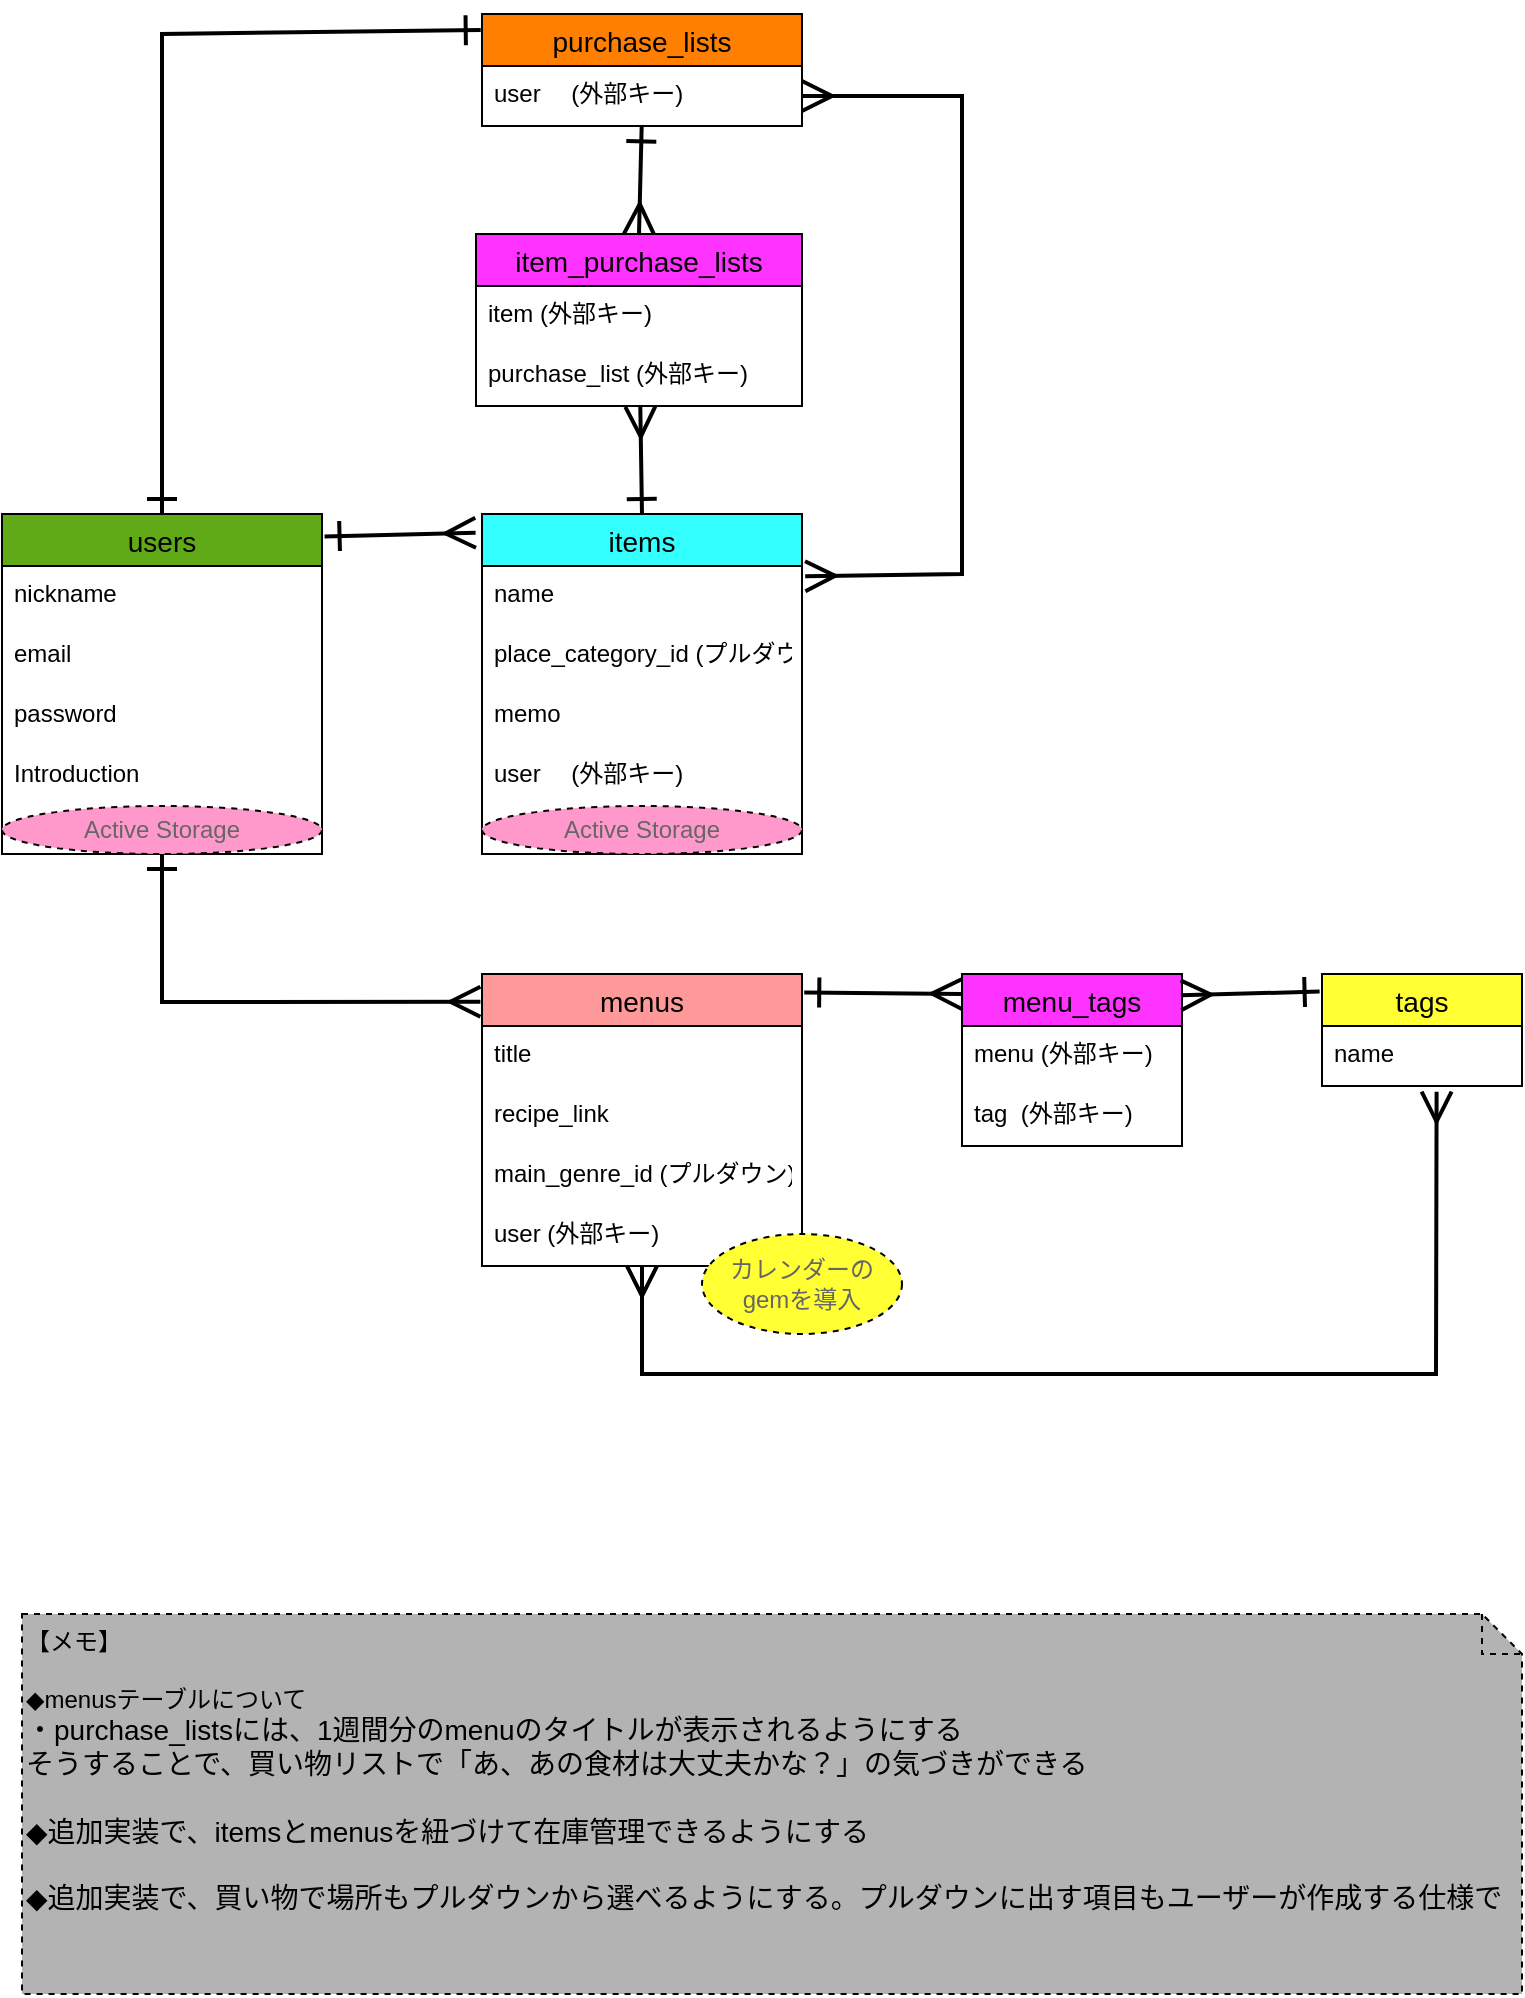<mxfile>
    <diagram id="eWadbnz62wg29XNE3zge" name="案1">
        <mxGraphModel dx="1803" dy="892" grid="1" gridSize="10" guides="1" tooltips="1" connect="1" arrows="1" fold="1" page="1" pageScale="1" pageWidth="827" pageHeight="1169" math="0" shadow="0">
            <root>
                <mxCell id="0"/>
                <mxCell id="1" parent="0"/>
                <mxCell id="200" value="users" style="swimlane;fontStyle=0;childLayout=stackLayout;horizontal=1;startSize=26;horizontalStack=0;resizeParent=1;resizeParentMax=0;resizeLast=0;collapsible=1;marginBottom=0;align=center;fontSize=14;rounded=0;swimlaneLine=1;glass=0;shadow=0;fillColor=#60A917;fontColor=#000000;" parent="1" vertex="1">
                    <mxGeometry x="-800" y="290" width="160" height="170" as="geometry"/>
                </mxCell>
                <mxCell id="201" value="nickname" style="text;strokeColor=none;fillColor=none;spacingLeft=4;spacingRight=4;overflow=hidden;rotatable=0;points=[[0,0.5],[1,0.5]];portConstraint=eastwest;fontSize=12;" parent="200" vertex="1">
                    <mxGeometry y="26" width="160" height="30" as="geometry"/>
                </mxCell>
                <mxCell id="202" value="email" style="text;strokeColor=none;fillColor=none;spacingLeft=4;spacingRight=4;overflow=hidden;rotatable=0;points=[[0,0.5],[1,0.5]];portConstraint=eastwest;fontSize=12;" parent="200" vertex="1">
                    <mxGeometry y="56" width="160" height="30" as="geometry"/>
                </mxCell>
                <mxCell id="dLK7wWNn38LidMxXqtx3-224" value="password" style="text;strokeColor=none;fillColor=none;spacingLeft=4;spacingRight=4;overflow=hidden;rotatable=0;points=[[0,0.5],[1,0.5]];portConstraint=eastwest;fontSize=12;" parent="200" vertex="1">
                    <mxGeometry y="86" width="160" height="30" as="geometry"/>
                </mxCell>
                <mxCell id="203" value="Introduction&#10;&#10;" style="text;strokeColor=none;fillColor=none;spacingLeft=4;spacingRight=4;overflow=hidden;rotatable=0;points=[[0,0.5],[1,0.5]];portConstraint=eastwest;fontSize=12;" parent="200" vertex="1">
                    <mxGeometry y="116" width="160" height="30" as="geometry"/>
                </mxCell>
                <mxCell id="dLK7wWNn38LidMxXqtx3-231" value="Active Storage" style="ellipse;whiteSpace=wrap;html=1;align=center;rounded=0;shadow=0;glass=0;dashed=1;sketch=0;strokeColor=#000000;strokeWidth=1;fontColor=#666666;fillColor=#FF99CC;gradientColor=none;" parent="200" vertex="1">
                    <mxGeometry y="146" width="160" height="24" as="geometry"/>
                </mxCell>
                <mxCell id="205" value="items" style="swimlane;fontStyle=0;childLayout=stackLayout;horizontal=1;startSize=26;horizontalStack=0;resizeParent=1;resizeParentMax=0;resizeLast=0;collapsible=1;marginBottom=0;align=center;fontSize=14;rounded=0;swimlaneLine=1;glass=0;shadow=0;fillColor=#33FFFF;fontColor=#000000;" parent="1" vertex="1">
                    <mxGeometry x="-560" y="290" width="160" height="170" as="geometry"/>
                </mxCell>
                <mxCell id="206" value="name" style="text;strokeColor=none;fillColor=none;spacingLeft=4;spacingRight=4;overflow=hidden;rotatable=0;points=[[0,0.5],[1,0.5]];portConstraint=eastwest;fontSize=12;" parent="205" vertex="1">
                    <mxGeometry y="26" width="160" height="30" as="geometry"/>
                </mxCell>
                <mxCell id="207" value="place_category_id (プルダウン)" style="text;strokeColor=none;fillColor=none;spacingLeft=4;spacingRight=4;overflow=hidden;rotatable=0;points=[[0,0.5],[1,0.5]];portConstraint=eastwest;fontSize=12;" parent="205" vertex="1">
                    <mxGeometry y="56" width="160" height="30" as="geometry"/>
                </mxCell>
                <mxCell id="210" value="memo" style="text;strokeColor=none;fillColor=none;spacingLeft=4;spacingRight=4;overflow=hidden;rotatable=0;points=[[0,0.5],[1,0.5]];portConstraint=eastwest;fontSize=12;" parent="205" vertex="1">
                    <mxGeometry y="86" width="160" height="30" as="geometry"/>
                </mxCell>
                <mxCell id="211" value="user 　(外部キー)" style="text;strokeColor=none;fillColor=none;spacingLeft=4;spacingRight=4;overflow=hidden;rotatable=0;points=[[0,0.5],[1,0.5]];portConstraint=eastwest;fontSize=12;" parent="205" vertex="1">
                    <mxGeometry y="116" width="160" height="30" as="geometry"/>
                </mxCell>
                <mxCell id="dLK7wWNn38LidMxXqtx3-233" value="Active Storage" style="ellipse;whiteSpace=wrap;html=1;align=center;rounded=0;shadow=0;glass=0;dashed=1;sketch=0;strokeColor=#000000;strokeWidth=1;fontColor=#666666;fillColor=#FF99CC;gradientColor=none;" parent="205" vertex="1">
                    <mxGeometry y="146" width="160" height="24" as="geometry"/>
                </mxCell>
                <mxCell id="213" value="purchase_lists" style="swimlane;fontStyle=0;childLayout=stackLayout;horizontal=1;startSize=26;horizontalStack=0;resizeParent=1;resizeParentMax=0;resizeLast=0;collapsible=1;marginBottom=0;align=center;fontSize=14;rounded=0;swimlaneLine=1;glass=0;shadow=0;fillColor=#FF8000;fontColor=#000000;" parent="1" vertex="1">
                    <mxGeometry x="-560" y="40" width="160" height="56" as="geometry"/>
                </mxCell>
                <mxCell id="KgGAMbnghW-lA_S38_4V-270" value="user 　(外部キー)" style="text;strokeColor=none;fillColor=none;spacingLeft=4;spacingRight=4;overflow=hidden;rotatable=0;points=[[0,0.5],[1,0.5]];portConstraint=eastwest;fontSize=12;" parent="213" vertex="1">
                    <mxGeometry y="26" width="160" height="30" as="geometry"/>
                </mxCell>
                <mxCell id="216" value="" style="endArrow=ERone;html=1;rounded=0;strokeWidth=2;fontColor=#F0F0F0;startSize=12;endSize=12;sourcePerimeterSpacing=0;endFill=0;startArrow=ERmany;startFill=0;entryX=1.008;entryY=0.066;entryDx=0;entryDy=0;entryPerimeter=0;exitX=-0.02;exitY=0.055;exitDx=0;exitDy=0;exitPerimeter=0;" parent="1" source="205" target="200" edge="1">
                    <mxGeometry relative="1" as="geometry">
                        <mxPoint x="-600" y="212" as="sourcePoint"/>
                        <mxPoint x="-610" y="220" as="targetPoint"/>
                    </mxGeometry>
                </mxCell>
                <mxCell id="217" value="" style="endArrow=ERmany;html=1;rounded=0;strokeWidth=2;fontColor=#F0F0F0;startSize=12;endSize=12;sourcePerimeterSpacing=0;endFill=0;startArrow=ERone;startFill=0;exitX=0.499;exitY=1.006;exitDx=0;exitDy=0;exitPerimeter=0;entryX=0.5;entryY=0;entryDx=0;entryDy=0;" parent="1" source="KgGAMbnghW-lA_S38_4V-270" target="225" edge="1">
                    <mxGeometry relative="1" as="geometry">
                        <mxPoint x="-480" y="130" as="sourcePoint"/>
                        <mxPoint x="-480" y="140" as="targetPoint"/>
                    </mxGeometry>
                </mxCell>
                <mxCell id="218" value="menus" style="swimlane;fontStyle=0;childLayout=stackLayout;horizontal=1;startSize=26;horizontalStack=0;resizeParent=1;resizeParentMax=0;resizeLast=0;collapsible=1;marginBottom=0;align=center;fontSize=14;rounded=0;swimlaneLine=1;glass=0;shadow=0;fillColor=#FF9999;fontColor=#000000;" parent="1" vertex="1">
                    <mxGeometry x="-560" y="520" width="160" height="146" as="geometry"/>
                </mxCell>
                <mxCell id="219" value="title" style="text;strokeColor=none;fillColor=none;spacingLeft=4;spacingRight=4;overflow=hidden;rotatable=0;points=[[0,0.5],[1,0.5]];portConstraint=eastwest;fontSize=12;" parent="218" vertex="1">
                    <mxGeometry y="26" width="160" height="30" as="geometry"/>
                </mxCell>
                <mxCell id="220" value="recipe_link&#10;&#10;&#10;&#10;" style="text;strokeColor=none;fillColor=none;spacingLeft=4;spacingRight=4;overflow=hidden;rotatable=0;points=[[0,0.5],[1,0.5]];portConstraint=eastwest;fontSize=12;" parent="218" vertex="1">
                    <mxGeometry y="56" width="160" height="30" as="geometry"/>
                </mxCell>
                <mxCell id="223" value="main_genre_id (プルダウン)" style="text;strokeColor=none;fillColor=none;spacingLeft=4;spacingRight=4;overflow=hidden;rotatable=0;points=[[0,0.5],[1,0.5]];portConstraint=eastwest;fontSize=12;" parent="218" vertex="1">
                    <mxGeometry y="86" width="160" height="30" as="geometry"/>
                </mxCell>
                <mxCell id="224" value="user (外部キー)" style="text;strokeColor=none;fillColor=none;spacingLeft=4;spacingRight=4;overflow=hidden;rotatable=0;points=[[0,0.5],[1,0.5]];portConstraint=eastwest;fontSize=12;" parent="218" vertex="1">
                    <mxGeometry y="116" width="160" height="30" as="geometry"/>
                </mxCell>
                <mxCell id="KgGAMbnghW-lA_S38_4V-237" value="【メモ】&lt;br&gt;&lt;br&gt;◆menusテーブルについて&lt;br&gt;&lt;span style=&quot;font-size: 14px; text-align: center;&quot;&gt;・purchase_listsには、1週間分のmenuのタイトルが表示されるようにする&lt;br&gt;そうすることで、買い物リストで「あ、あの食材は大丈夫かな？」の気づきができる&lt;br&gt;&lt;br&gt;◆追加実装で、itemsとmenusを紐づけて在庫管理できるようにする&lt;br&gt;&lt;br&gt;◆追加実装で、買い物で場所もプルダウンから選べるようにする。プルダウンに出す項目もユーザーが作成する仕様で&lt;br&gt;&lt;/span&gt;" style="shape=note;size=20;whiteSpace=wrap;html=1;rounded=0;shadow=0;glass=0;dashed=1;sketch=0;strokeColor=#000000;strokeWidth=1;fontColor=#000000;fillColor=#B3B3B3;gradientColor=none;align=left;verticalAlign=top;" parent="1" vertex="1">
                    <mxGeometry x="-790" y="840" width="750" height="190" as="geometry"/>
                </mxCell>
                <mxCell id="KgGAMbnghW-lA_S38_4V-248" value="カレンダーの&lt;br&gt;gemを導入" style="ellipse;whiteSpace=wrap;html=1;align=center;rounded=0;shadow=0;glass=0;dashed=1;sketch=0;strokeColor=#000000;strokeWidth=1;fontColor=#666666;fillColor=#FFFF33;gradientColor=none;" parent="1" vertex="1">
                    <mxGeometry x="-450" y="650" width="100" height="50" as="geometry"/>
                </mxCell>
                <mxCell id="KgGAMbnghW-lA_S38_4V-252" value="" style="endArrow=ERone;html=1;rounded=0;strokeWidth=2;fontColor=#F0F0F0;startSize=12;endSize=12;sourcePerimeterSpacing=0;endFill=0;startArrow=ERmany;startFill=0;exitX=-0.005;exitY=0.095;exitDx=0;exitDy=0;exitPerimeter=0;entryX=0.5;entryY=1;entryDx=0;entryDy=0;" parent="1" source="218" target="dLK7wWNn38LidMxXqtx3-231" edge="1">
                    <mxGeometry relative="1" as="geometry">
                        <mxPoint x="-600" y="550" as="sourcePoint"/>
                        <mxPoint x="-720" y="470" as="targetPoint"/>
                        <Array as="points">
                            <mxPoint x="-720" y="534"/>
                        </Array>
                    </mxGeometry>
                </mxCell>
                <mxCell id="KgGAMbnghW-lA_S38_4V-259" value="tags" style="swimlane;fontStyle=0;childLayout=stackLayout;horizontal=1;startSize=26;horizontalStack=0;resizeParent=1;resizeParentMax=0;resizeLast=0;collapsible=1;marginBottom=0;align=center;fontSize=14;rounded=0;swimlaneLine=1;glass=0;shadow=0;strokeColor=#000000;fillColor=#FFFF33;fontColor=#000000;" parent="1" vertex="1">
                    <mxGeometry x="-140" y="520" width="100" height="56" as="geometry"/>
                </mxCell>
                <mxCell id="KgGAMbnghW-lA_S38_4V-260" value="name" style="text;strokeColor=default;fillColor=none;spacingLeft=4;spacingRight=4;overflow=hidden;rotatable=0;points=[[0,0.5],[1,0.5]];portConstraint=eastwest;fontSize=12;" parent="KgGAMbnghW-lA_S38_4V-259" vertex="1">
                    <mxGeometry y="26" width="100" height="30" as="geometry"/>
                </mxCell>
                <mxCell id="KgGAMbnghW-lA_S38_4V-261" value="menu_tags" style="swimlane;fontStyle=0;childLayout=stackLayout;horizontal=1;startSize=26;horizontalStack=0;resizeParent=1;resizeParentMax=0;resizeLast=0;collapsible=1;marginBottom=0;align=center;fontSize=14;rounded=0;swimlaneLine=1;glass=0;shadow=0;fillColor=#FF33FF;fontColor=#000000;" parent="1" vertex="1">
                    <mxGeometry x="-320" y="520" width="110" height="86" as="geometry"/>
                </mxCell>
                <mxCell id="KgGAMbnghW-lA_S38_4V-263" value="menu (外部キー)" style="text;strokeColor=none;fillColor=none;spacingLeft=4;spacingRight=4;overflow=hidden;rotatable=0;points=[[0,0.5],[1,0.5]];portConstraint=eastwest;fontSize=12;" parent="KgGAMbnghW-lA_S38_4V-261" vertex="1">
                    <mxGeometry y="26" width="110" height="30" as="geometry"/>
                </mxCell>
                <mxCell id="KgGAMbnghW-lA_S38_4V-262" value="tag  (外部キー)" style="text;strokeColor=none;fillColor=none;spacingLeft=4;spacingRight=4;overflow=hidden;rotatable=0;points=[[0,0.5],[1,0.5]];portConstraint=eastwest;fontSize=12;" parent="KgGAMbnghW-lA_S38_4V-261" vertex="1">
                    <mxGeometry y="56" width="110" height="30" as="geometry"/>
                </mxCell>
                <mxCell id="KgGAMbnghW-lA_S38_4V-265" value="" style="endArrow=ERone;html=1;rounded=0;strokeWidth=2;fontColor=#F0F0F0;startSize=12;endSize=12;sourcePerimeterSpacing=0;endFill=0;startArrow=ERmany;startFill=0;entryX=1.007;entryY=0.063;entryDx=0;entryDy=0;entryPerimeter=0;exitX=0;exitY=0.116;exitDx=0;exitDy=0;exitPerimeter=0;" parent="1" source="KgGAMbnghW-lA_S38_4V-261" target="218" edge="1">
                    <mxGeometry relative="1" as="geometry">
                        <mxPoint x="-360" y="529" as="sourcePoint"/>
                        <mxPoint x="-400" y="560" as="targetPoint"/>
                    </mxGeometry>
                </mxCell>
                <mxCell id="KgGAMbnghW-lA_S38_4V-266" value="" style="endArrow=ERone;html=1;rounded=0;strokeWidth=2;fontColor=#F0F0F0;startSize=12;endSize=12;sourcePerimeterSpacing=0;endFill=0;startArrow=ERmany;startFill=0;entryX=-0.012;entryY=0.157;entryDx=0;entryDy=0;exitX=0.995;exitY=0.124;exitDx=0;exitDy=0;exitPerimeter=0;entryPerimeter=0;" parent="1" source="KgGAMbnghW-lA_S38_4V-261" target="KgGAMbnghW-lA_S38_4V-259" edge="1">
                    <mxGeometry relative="1" as="geometry">
                        <mxPoint x="-190" y="530" as="sourcePoint"/>
                        <mxPoint x="-390" y="571" as="targetPoint"/>
                    </mxGeometry>
                </mxCell>
                <mxCell id="KgGAMbnghW-lA_S38_4V-267" value="" style="endArrow=ERone;html=1;rounded=0;strokeWidth=2;fontColor=#F0F0F0;startSize=12;endSize=12;sourcePerimeterSpacing=0;endFill=0;startArrow=ERone;startFill=0;entryX=0.5;entryY=0;entryDx=0;entryDy=0;exitX=-0.004;exitY=0.143;exitDx=0;exitDy=0;exitPerimeter=0;" parent="1" source="213" target="200" edge="1">
                    <mxGeometry relative="1" as="geometry">
                        <mxPoint x="-590" y="50" as="sourcePoint"/>
                        <mxPoint x="-720" y="40" as="targetPoint"/>
                        <Array as="points">
                            <mxPoint x="-720" y="50"/>
                        </Array>
                    </mxGeometry>
                </mxCell>
                <mxCell id="dLK7wWNn38LidMxXqtx3-243" value="" style="endArrow=ERmany;html=1;rounded=0;strokeWidth=2;fontColor=#F0F0F0;startSize=12;endSize=12;sourcePerimeterSpacing=0;endFill=0;startArrow=ERmany;startFill=0;exitX=0.573;exitY=1.094;exitDx=0;exitDy=0;exitPerimeter=0;entryX=0.5;entryY=1;entryDx=0;entryDy=0;" parent="1" source="KgGAMbnghW-lA_S38_4V-260" target="218" edge="1">
                    <mxGeometry relative="1" as="geometry">
                        <mxPoint x="-134.48" y="740" as="sourcePoint"/>
                        <mxPoint x="-480" y="680" as="targetPoint"/>
                        <Array as="points">
                            <mxPoint x="-83" y="720"/>
                            <mxPoint x="-480" y="720"/>
                        </Array>
                    </mxGeometry>
                </mxCell>
                <mxCell id="225" value="item_purchase_lists" style="swimlane;fontStyle=0;childLayout=stackLayout;horizontal=1;startSize=26;horizontalStack=0;resizeParent=1;resizeParentMax=0;resizeLast=0;collapsible=1;marginBottom=0;align=center;fontSize=14;rounded=0;swimlaneLine=1;glass=0;shadow=0;fillColor=#FF33FF;fontColor=#000000;" parent="1" vertex="1">
                    <mxGeometry x="-563" y="150" width="163" height="86" as="geometry"/>
                </mxCell>
                <mxCell id="230" value="item (外部キー)" style="text;strokeColor=none;fillColor=none;spacingLeft=4;spacingRight=4;overflow=hidden;rotatable=0;points=[[0,0.5],[1,0.5]];portConstraint=eastwest;fontSize=12;" parent="225" vertex="1">
                    <mxGeometry y="26" width="163" height="30" as="geometry"/>
                </mxCell>
                <mxCell id="227" value="purchase_list (外部キー)" style="text;strokeColor=none;fillColor=none;spacingLeft=4;spacingRight=4;overflow=hidden;rotatable=0;points=[[0,0.5],[1,0.5]];portConstraint=eastwest;fontSize=12;" parent="225" vertex="1">
                    <mxGeometry y="56" width="163" height="30" as="geometry"/>
                </mxCell>
                <mxCell id="231" value="" style="endArrow=ERmany;html=1;rounded=0;strokeWidth=2;fontColor=#F0F0F0;startSize=12;endSize=12;sourcePerimeterSpacing=0;endFill=0;startArrow=ERone;startFill=0;exitX=0.5;exitY=0;exitDx=0;exitDy=0;entryX=0.504;entryY=1.011;entryDx=0;entryDy=0;entryPerimeter=0;" parent="1" source="205" target="227" edge="1">
                    <mxGeometry relative="1" as="geometry">
                        <mxPoint x="-470.16" y="106.18" as="sourcePoint"/>
                        <mxPoint x="-480" y="260" as="targetPoint"/>
                    </mxGeometry>
                </mxCell>
                <mxCell id="232" value="" style="endArrow=ERmany;html=1;rounded=0;strokeWidth=2;fontColor=#F0F0F0;startSize=12;endSize=12;sourcePerimeterSpacing=0;endFill=0;startArrow=ERmany;startFill=0;exitX=1;exitY=0.5;exitDx=0;exitDy=0;entryX=1.01;entryY=0.172;entryDx=0;entryDy=0;entryPerimeter=0;" parent="1" source="KgGAMbnghW-lA_S38_4V-270" target="206" edge="1">
                    <mxGeometry relative="1" as="geometry">
                        <mxPoint x="-268.66" y="190.0" as="sourcePoint"/>
                        <mxPoint x="-380" y="340" as="targetPoint"/>
                        <Array as="points">
                            <mxPoint x="-320" y="81"/>
                            <mxPoint x="-320" y="320"/>
                        </Array>
                    </mxGeometry>
                </mxCell>
            </root>
        </mxGraphModel>
    </diagram>
    <diagram name="案2" id="NeRu8VXgCP2zrzPimx1U">
        <mxGraphModel dx="3023" dy="1542" grid="1" gridSize="10" guides="1" tooltips="1" connect="1" arrows="1" fold="1" page="1" pageScale="1" pageWidth="827" pageHeight="1169" math="0" shadow="0">
            <root>
                <mxCell id="s4Gsbq-1xFyYyIthdPwe-0"/>
                <mxCell id="s4Gsbq-1xFyYyIthdPwe-1" parent="s4Gsbq-1xFyYyIthdPwe-0"/>
                <mxCell id="s4Gsbq-1xFyYyIthdPwe-2" value="users" style="swimlane;fontStyle=0;childLayout=stackLayout;horizontal=1;startSize=26;horizontalStack=0;resizeParent=1;resizeParentMax=0;resizeLast=0;collapsible=1;marginBottom=0;align=center;fontSize=14;rounded=0;swimlaneLine=1;glass=0;shadow=0;fillColor=#60A917;fontColor=#000000;" vertex="1" parent="s4Gsbq-1xFyYyIthdPwe-1">
                    <mxGeometry x="40" y="40" width="160" height="116" as="geometry"/>
                </mxCell>
                <mxCell id="s4Gsbq-1xFyYyIthdPwe-3" value="nickname" style="text;strokeColor=none;fillColor=none;spacingLeft=4;spacingRight=4;overflow=hidden;rotatable=0;points=[[0,0.5],[1,0.5]];portConstraint=eastwest;fontSize=12;" vertex="1" parent="s4Gsbq-1xFyYyIthdPwe-2">
                    <mxGeometry y="26" width="160" height="30" as="geometry"/>
                </mxCell>
                <mxCell id="s4Gsbq-1xFyYyIthdPwe-4" value="email" style="text;strokeColor=none;fillColor=none;spacingLeft=4;spacingRight=4;overflow=hidden;rotatable=0;points=[[0,0.5],[1,0.5]];portConstraint=eastwest;fontSize=12;" vertex="1" parent="s4Gsbq-1xFyYyIthdPwe-2">
                    <mxGeometry y="56" width="160" height="30" as="geometry"/>
                </mxCell>
                <mxCell id="s4Gsbq-1xFyYyIthdPwe-5" value="password" style="text;strokeColor=none;fillColor=none;spacingLeft=4;spacingRight=4;overflow=hidden;rotatable=0;points=[[0,0.5],[1,0.5]];portConstraint=eastwest;fontSize=12;" vertex="1" parent="s4Gsbq-1xFyYyIthdPwe-2">
                    <mxGeometry y="86" width="160" height="30" as="geometry"/>
                </mxCell>
                <mxCell id="s4Gsbq-1xFyYyIthdPwe-6" value="ユーザー管理に関する情報" style="swimlane;fontStyle=0;childLayout=stackLayout;horizontal=1;startSize=26;horizontalStack=0;resizeParent=1;resizeParentMax=0;resizeLast=0;collapsible=1;marginBottom=0;align=center;fontSize=14;rounded=0;swimlaneLine=1;glass=0;shadow=0;fillColor=#60A917;fontColor=#000000;strokeColor=#2D7600;" vertex="1" parent="s4Gsbq-1xFyYyIthdPwe-1">
                    <mxGeometry x="-650" y="60" width="230" height="326" as="geometry"/>
                </mxCell>
                <mxCell id="s4Gsbq-1xFyYyIthdPwe-7" value="ニックネーム" style="text;strokeColor=default;fillColor=#FFFFFF;spacingLeft=4;spacingRight=4;overflow=hidden;rotatable=0;points=[[0,0.5],[1,0.5]];portConstraint=eastwest;fontSize=12;strokeWidth=1;dashed=1;fontColor=#000000;" vertex="1" parent="s4Gsbq-1xFyYyIthdPwe-6">
                    <mxGeometry y="26" width="230" height="30" as="geometry"/>
                </mxCell>
                <mxCell id="s4Gsbq-1xFyYyIthdPwe-8" value="メールアドレス " style="text;strokeColor=default;fillColor=#FFFFFF;spacingLeft=4;spacingRight=4;overflow=hidden;rotatable=0;points=[[0,0.5],[1,0.5]];portConstraint=eastwest;fontSize=12;dashed=1;fontColor=#000000;" vertex="1" parent="s4Gsbq-1xFyYyIthdPwe-6">
                    <mxGeometry y="56" width="230" height="30" as="geometry"/>
                </mxCell>
                <mxCell id="s4Gsbq-1xFyYyIthdPwe-9" value="パスワード" style="text;strokeColor=default;fillColor=#FFFFFF;spacingLeft=4;spacingRight=4;overflow=hidden;rotatable=0;points=[[0,0.5],[1,0.5]];portConstraint=eastwest;fontSize=12;rounded=0;shadow=0;glass=0;sketch=0;fontColor=#000000;dashed=1;" vertex="1" parent="s4Gsbq-1xFyYyIthdPwe-6">
                    <mxGeometry y="86" width="230" height="30" as="geometry"/>
                </mxCell>
                <mxCell id="s4Gsbq-1xFyYyIthdPwe-10" value="名字" style="text;strokeColor=default;fillColor=#FFFFFF;spacingLeft=4;spacingRight=4;overflow=hidden;rotatable=0;points=[[0,0.5],[1,0.5]];portConstraint=eastwest;fontSize=12;rounded=0;shadow=0;glass=0;sketch=0;fontColor=#000000;dashed=1;" vertex="1" parent="s4Gsbq-1xFyYyIthdPwe-6">
                    <mxGeometry y="116" width="230" height="30" as="geometry"/>
                </mxCell>
                <mxCell id="s4Gsbq-1xFyYyIthdPwe-11" value="名前" style="text;strokeColor=default;fillColor=#FFFFFF;spacingLeft=4;spacingRight=4;overflow=hidden;rotatable=0;points=[[0,0.5],[1,0.5]];portConstraint=eastwest;fontSize=12;rounded=0;shadow=0;glass=0;sketch=0;fontColor=#000000;dashed=1;" vertex="1" parent="s4Gsbq-1xFyYyIthdPwe-6">
                    <mxGeometry y="146" width="230" height="30" as="geometry"/>
                </mxCell>
                <mxCell id="s4Gsbq-1xFyYyIthdPwe-12" value="名字カナ" style="text;strokeColor=default;fillColor=#FFFFFF;spacingLeft=4;spacingRight=4;overflow=hidden;rotatable=0;points=[[0,0.5],[1,0.5]];portConstraint=eastwest;fontSize=12;rounded=0;shadow=0;glass=0;sketch=0;fontColor=#000000;dashed=1;" vertex="1" parent="s4Gsbq-1xFyYyIthdPwe-6">
                    <mxGeometry y="176" width="230" height="30" as="geometry"/>
                </mxCell>
                <mxCell id="s4Gsbq-1xFyYyIthdPwe-13" value="名前カナ" style="text;strokeColor=default;fillColor=#FFFFFF;spacingLeft=4;spacingRight=4;overflow=hidden;rotatable=0;points=[[0,0.5],[1,0.5]];portConstraint=eastwest;fontSize=12;dashed=1;fontColor=#000000;" vertex="1" parent="s4Gsbq-1xFyYyIthdPwe-6">
                    <mxGeometry y="206" width="230" height="30" as="geometry"/>
                </mxCell>
                <mxCell id="s4Gsbq-1xFyYyIthdPwe-14" value="生年月日" style="text;strokeColor=default;fillColor=#FFFFFF;spacingLeft=4;spacingRight=4;overflow=hidden;rotatable=0;points=[[0,0.5],[1,0.5]];portConstraint=eastwest;fontSize=12;rounded=0;shadow=0;glass=0;sketch=0;fontColor=#000000;dashed=1;" vertex="1" parent="s4Gsbq-1xFyYyIthdPwe-6">
                    <mxGeometry y="236" width="230" height="30" as="geometry"/>
                </mxCell>
                <mxCell id="s4Gsbq-1xFyYyIthdPwe-15" value="アイコン画像" style="text;strokeColor=default;fillColor=#FFFFFF;spacingLeft=4;spacingRight=4;overflow=hidden;rotatable=0;points=[[0,0.5],[1,0.5]];portConstraint=eastwest;fontSize=12;rounded=0;shadow=0;glass=0;sketch=0;fontColor=#000000;dashed=1;" vertex="1" parent="s4Gsbq-1xFyYyIthdPwe-6">
                    <mxGeometry y="266" width="230" height="30" as="geometry"/>
                </mxCell>
                <mxCell id="s4Gsbq-1xFyYyIthdPwe-16" value="プロフィール文" style="text;strokeColor=default;fillColor=#FFFFFF;spacingLeft=4;spacingRight=4;overflow=hidden;rotatable=0;points=[[0,0.5],[1,0.5]];portConstraint=eastwest;fontSize=12;rounded=0;shadow=0;glass=0;sketch=0;fontColor=#000000;dashed=1;" vertex="1" parent="s4Gsbq-1xFyYyIthdPwe-6">
                    <mxGeometry y="296" width="230" height="30" as="geometry"/>
                </mxCell>
                <mxCell id="s4Gsbq-1xFyYyIthdPwe-17" value="買い物リストに関する情報" style="swimlane;fontStyle=0;childLayout=stackLayout;horizontal=1;startSize=26;horizontalStack=0;resizeParent=1;resizeParentMax=0;resizeLast=0;collapsible=1;marginBottom=0;align=center;fontSize=14;rounded=0;swimlaneLine=1;glass=0;shadow=0;fillColor=#FFFF66;strokeColor=#d6b656;gradientColor=none;fontColor=#000000;" vertex="1" parent="s4Gsbq-1xFyYyIthdPwe-1">
                    <mxGeometry x="-570" y="440" width="230" height="56" as="geometry"/>
                </mxCell>
                <mxCell id="s4Gsbq-1xFyYyIthdPwe-18" value="購入数量" style="text;strokeColor=default;fillColor=#FFFFFF;spacingLeft=4;spacingRight=4;overflow=hidden;rotatable=0;points=[[0,0.5],[1,0.5]];portConstraint=eastwest;fontSize=12;dashed=1;fontColor=#000000;" vertex="1" parent="s4Gsbq-1xFyYyIthdPwe-17">
                    <mxGeometry y="26" width="230" height="30" as="geometry"/>
                </mxCell>
                <mxCell id="s4Gsbq-1xFyYyIthdPwe-19" value="献立に関する情報" style="swimlane;fontStyle=0;childLayout=stackLayout;horizontal=1;startSize=26;horizontalStack=0;resizeParent=1;resizeParentMax=0;resizeLast=0;collapsible=1;marginBottom=0;align=center;fontSize=14;rounded=0;swimlaneLine=1;glass=0;shadow=0;fillColor=#FF9933;strokeColor=#d6b656;gradientColor=none;fontColor=#000000;" vertex="1" parent="s4Gsbq-1xFyYyIthdPwe-1">
                    <mxGeometry x="-500" y="680" width="230" height="176" as="geometry"/>
                </mxCell>
                <mxCell id="s4Gsbq-1xFyYyIthdPwe-20" value="タイトル" style="text;strokeColor=default;fillColor=#FFFFFF;spacingLeft=4;spacingRight=4;overflow=hidden;rotatable=0;points=[[0,0.5],[1,0.5]];portConstraint=eastwest;fontSize=12;dashed=1;fontColor=#000000;" vertex="1" parent="s4Gsbq-1xFyYyIthdPwe-19">
                    <mxGeometry y="26" width="230" height="30" as="geometry"/>
                </mxCell>
                <mxCell id="s4Gsbq-1xFyYyIthdPwe-21" value="食材" style="text;strokeColor=default;fillColor=#FFFFFF;spacingLeft=4;spacingRight=4;overflow=hidden;rotatable=0;points=[[0,0.5],[1,0.5]];portConstraint=eastwest;fontSize=12;rounded=0;shadow=0;glass=0;sketch=0;fontColor=#000000;dashed=1;" vertex="1" parent="s4Gsbq-1xFyYyIthdPwe-19">
                    <mxGeometry y="56" width="230" height="30" as="geometry"/>
                </mxCell>
                <mxCell id="s4Gsbq-1xFyYyIthdPwe-22" value="食材" style="text;strokeColor=default;fillColor=#FFFFFF;spacingLeft=4;spacingRight=4;overflow=hidden;rotatable=0;points=[[0,0.5],[1,0.5]];portConstraint=eastwest;fontSize=12;dashed=1;fontColor=#000000;" vertex="1" parent="s4Gsbq-1xFyYyIthdPwe-19">
                    <mxGeometry y="86" width="230" height="30" as="geometry"/>
                </mxCell>
                <mxCell id="s4Gsbq-1xFyYyIthdPwe-23" value="食材" style="text;strokeColor=default;fillColor=#FFFFFF;spacingLeft=4;spacingRight=4;overflow=hidden;rotatable=0;points=[[0,0.5],[1,0.5]];portConstraint=eastwest;fontSize=12;rounded=0;shadow=0;glass=0;sketch=0;fontColor=#000000;dashed=1;" vertex="1" parent="s4Gsbq-1xFyYyIthdPwe-19">
                    <mxGeometry y="116" width="230" height="30" as="geometry"/>
                </mxCell>
                <mxCell id="s4Gsbq-1xFyYyIthdPwe-24" value="その他" style="text;strokeColor=default;fillColor=#FFFFFF;spacingLeft=4;spacingRight=4;overflow=hidden;rotatable=0;points=[[0,0.5],[1,0.5]];portConstraint=eastwest;fontSize=12;rounded=0;shadow=0;glass=0;sketch=0;fontColor=#000000;dashed=1;" vertex="1" parent="s4Gsbq-1xFyYyIthdPwe-19">
                    <mxGeometry y="146" width="230" height="30" as="geometry"/>
                </mxCell>
                <mxCell id="s4Gsbq-1xFyYyIthdPwe-25" value="アイテムに関する情報" style="swimlane;fontStyle=0;childLayout=stackLayout;horizontal=1;startSize=26;horizontalStack=0;resizeParent=1;resizeParentMax=0;resizeLast=0;collapsible=1;marginBottom=0;align=center;fontSize=14;rounded=0;swimlaneLine=1;glass=0;shadow=0;fillColor=#33FFFF;strokeColor=#d6b656;gradientColor=none;fontColor=#000000;" vertex="1" parent="s4Gsbq-1xFyYyIthdPwe-1">
                    <mxGeometry x="-340" y="100" width="230" height="176" as="geometry"/>
                </mxCell>
                <mxCell id="s4Gsbq-1xFyYyIthdPwe-26" value="アイテム名" style="text;strokeColor=default;fillColor=#FFFFFF;spacingLeft=4;spacingRight=4;overflow=hidden;rotatable=0;points=[[0,0.5],[1,0.5]];portConstraint=eastwest;fontSize=12;strokeWidth=1;dashed=1;fontColor=#000000;" vertex="1" parent="s4Gsbq-1xFyYyIthdPwe-25">
                    <mxGeometry y="26" width="230" height="30" as="geometry"/>
                </mxCell>
                <mxCell id="s4Gsbq-1xFyYyIthdPwe-27" value="カテゴリー" style="text;strokeColor=default;fillColor=#FFFFFF;spacingLeft=4;spacingRight=4;overflow=hidden;rotatable=0;points=[[0,0.5],[1,0.5]];portConstraint=eastwest;fontSize=12;rounded=0;shadow=0;glass=0;sketch=0;fontColor=#000000;dashed=1;" vertex="1" parent="s4Gsbq-1xFyYyIthdPwe-25">
                    <mxGeometry y="56" width="230" height="30" as="geometry"/>
                </mxCell>
                <mxCell id="s4Gsbq-1xFyYyIthdPwe-28" value="前回の購入日" style="text;strokeColor=default;fillColor=#FFFFFF;spacingLeft=4;spacingRight=4;overflow=hidden;rotatable=0;points=[[0,0.5],[1,0.5]];portConstraint=eastwest;fontSize=12;dashed=1;fontColor=#000000;" vertex="1" parent="s4Gsbq-1xFyYyIthdPwe-25">
                    <mxGeometry y="86" width="230" height="30" as="geometry"/>
                </mxCell>
                <mxCell id="s4Gsbq-1xFyYyIthdPwe-29" value="消費期限" style="text;strokeColor=default;fillColor=#FFFFFF;spacingLeft=4;spacingRight=4;overflow=hidden;rotatable=0;points=[[0,0.5],[1,0.5]];portConstraint=eastwest;fontSize=12;rounded=0;shadow=0;glass=0;sketch=0;fontColor=#000000;dashed=1;" vertex="1" parent="s4Gsbq-1xFyYyIthdPwe-25">
                    <mxGeometry y="116" width="230" height="30" as="geometry"/>
                </mxCell>
                <mxCell id="s4Gsbq-1xFyYyIthdPwe-30" value="備考" style="text;strokeColor=default;fillColor=#FFFFFF;spacingLeft=4;spacingRight=4;overflow=hidden;rotatable=0;points=[[0,0.5],[1,0.5]];portConstraint=eastwest;fontSize=12;rounded=0;shadow=0;glass=0;sketch=0;fontColor=#000000;dashed=1;" vertex="1" parent="s4Gsbq-1xFyYyIthdPwe-25">
                    <mxGeometry y="146" width="230" height="30" as="geometry"/>
                </mxCell>
                <mxCell id="s4Gsbq-1xFyYyIthdPwe-31" value="画像" style="text;strokeColor=default;fillColor=#FFFFFF;spacingLeft=4;spacingRight=4;overflow=hidden;rotatable=0;points=[[0,0.5],[1,0.5]];portConstraint=eastwest;fontSize=12;rounded=0;shadow=0;glass=0;sketch=0;fontColor=#000000;dashed=1;" vertex="1" parent="s4Gsbq-1xFyYyIthdPwe-1">
                    <mxGeometry x="-260" y="626" width="230" height="30" as="geometry"/>
                </mxCell>
                <mxCell id="s4Gsbq-1xFyYyIthdPwe-32" value="purchase_lists" style="swimlane;fontStyle=0;childLayout=stackLayout;horizontal=1;startSize=26;horizontalStack=0;resizeParent=1;resizeParentMax=0;resizeLast=0;collapsible=1;marginBottom=0;align=center;fontSize=14;rounded=0;swimlaneLine=1;glass=0;shadow=0;" vertex="1" parent="s4Gsbq-1xFyYyIthdPwe-1">
                    <mxGeometry x="40" y="800" width="160" height="86" as="geometry"/>
                </mxCell>
                <mxCell id="s4Gsbq-1xFyYyIthdPwe-33" value="item　(foreign_key)" style="text;strokeColor=none;fillColor=none;spacingLeft=4;spacingRight=4;overflow=hidden;rotatable=0;points=[[0,0.5],[1,0.5]];portConstraint=eastwest;fontSize=12;" vertex="1" parent="s4Gsbq-1xFyYyIthdPwe-32">
                    <mxGeometry y="26" width="160" height="30" as="geometry"/>
                </mxCell>
                <mxCell id="s4Gsbq-1xFyYyIthdPwe-34" value="quantity" style="text;strokeColor=none;fillColor=none;spacingLeft=4;spacingRight=4;overflow=hidden;rotatable=0;points=[[0,0.5],[1,0.5]];portConstraint=eastwest;fontSize=12;" vertex="1" parent="s4Gsbq-1xFyYyIthdPwe-32">
                    <mxGeometry y="56" width="160" height="30" as="geometry"/>
                </mxCell>
                <mxCell id="s4Gsbq-1xFyYyIthdPwe-35" value="menus" style="swimlane;fontStyle=0;childLayout=stackLayout;horizontal=1;startSize=26;horizontalStack=0;resizeParent=1;resizeParentMax=0;resizeLast=0;collapsible=1;marginBottom=0;align=center;fontSize=14;rounded=0;swimlaneLine=1;glass=0;shadow=0;" vertex="1" parent="s4Gsbq-1xFyYyIthdPwe-1">
                    <mxGeometry x="280" y="40" width="160" height="236" as="geometry"/>
                </mxCell>
                <mxCell id="s4Gsbq-1xFyYyIthdPwe-36" value="title" style="text;strokeColor=none;fillColor=none;spacingLeft=4;spacingRight=4;overflow=hidden;rotatable=0;points=[[0,0.5],[1,0.5]];portConstraint=eastwest;fontSize=12;" vertex="1" parent="s4Gsbq-1xFyYyIthdPwe-35">
                    <mxGeometry y="26" width="160" height="30" as="geometry"/>
                </mxCell>
                <mxCell id="s4Gsbq-1xFyYyIthdPwe-37" value="Item 3" style="text;strokeColor=none;fillColor=none;spacingLeft=4;spacingRight=4;overflow=hidden;rotatable=0;points=[[0,0.5],[1,0.5]];portConstraint=eastwest;fontSize=12;" vertex="1" parent="s4Gsbq-1xFyYyIthdPwe-35">
                    <mxGeometry y="56" width="160" height="30" as="geometry"/>
                </mxCell>
                <mxCell id="s4Gsbq-1xFyYyIthdPwe-38" value="Item 3" style="text;strokeColor=none;fillColor=none;spacingLeft=4;spacingRight=4;overflow=hidden;rotatable=0;points=[[0,0.5],[1,0.5]];portConstraint=eastwest;fontSize=12;" vertex="1" parent="s4Gsbq-1xFyYyIthdPwe-35">
                    <mxGeometry y="86" width="160" height="30" as="geometry"/>
                </mxCell>
                <mxCell id="s4Gsbq-1xFyYyIthdPwe-39" value="Item 3" style="text;strokeColor=none;fillColor=none;spacingLeft=4;spacingRight=4;overflow=hidden;rotatable=0;points=[[0,0.5],[1,0.5]];portConstraint=eastwest;fontSize=12;" vertex="1" parent="s4Gsbq-1xFyYyIthdPwe-35">
                    <mxGeometry y="116" width="160" height="30" as="geometry"/>
                </mxCell>
                <mxCell id="s4Gsbq-1xFyYyIthdPwe-40" value="Item 3" style="text;strokeColor=none;fillColor=none;spacingLeft=4;spacingRight=4;overflow=hidden;rotatable=0;points=[[0,0.5],[1,0.5]];portConstraint=eastwest;fontSize=12;" vertex="1" parent="s4Gsbq-1xFyYyIthdPwe-35">
                    <mxGeometry y="146" width="160" height="30" as="geometry"/>
                </mxCell>
                <mxCell id="s4Gsbq-1xFyYyIthdPwe-41" value="user (外部キー)" style="text;strokeColor=none;fillColor=none;spacingLeft=4;spacingRight=4;overflow=hidden;rotatable=0;points=[[0,0.5],[1,0.5]];portConstraint=eastwest;fontSize=12;" vertex="1" parent="s4Gsbq-1xFyYyIthdPwe-35">
                    <mxGeometry y="176" width="160" height="30" as="geometry"/>
                </mxCell>
                <mxCell id="s4Gsbq-1xFyYyIthdPwe-42" value="item (外部キー)" style="text;strokeColor=none;fillColor=none;spacingLeft=4;spacingRight=4;overflow=hidden;rotatable=0;points=[[0,0.5],[1,0.5]];portConstraint=eastwest;fontSize=12;" vertex="1" parent="s4Gsbq-1xFyYyIthdPwe-35">
                    <mxGeometry y="206" width="160" height="30" as="geometry"/>
                </mxCell>
                <mxCell id="s4Gsbq-1xFyYyIthdPwe-43" value="items" style="swimlane;fontStyle=0;childLayout=stackLayout;horizontal=1;startSize=26;horizontalStack=0;resizeParent=1;resizeParentMax=0;resizeLast=0;collapsible=1;marginBottom=0;align=center;fontSize=14;rounded=0;swimlaneLine=1;glass=0;shadow=0;fillColor=#33FFFF;fontColor=#000000;" vertex="1" parent="s4Gsbq-1xFyYyIthdPwe-1">
                    <mxGeometry x="40" y="464" width="160" height="236" as="geometry"/>
                </mxCell>
                <mxCell id="s4Gsbq-1xFyYyIthdPwe-44" value="name" style="text;strokeColor=none;fillColor=none;spacingLeft=4;spacingRight=4;overflow=hidden;rotatable=0;points=[[0,0.5],[1,0.5]];portConstraint=eastwest;fontSize=12;" vertex="1" parent="s4Gsbq-1xFyYyIthdPwe-43">
                    <mxGeometry y="26" width="160" height="30" as="geometry"/>
                </mxCell>
                <mxCell id="s4Gsbq-1xFyYyIthdPwe-45" value="category_id" style="text;strokeColor=none;fillColor=none;spacingLeft=4;spacingRight=4;overflow=hidden;rotatable=0;points=[[0,0.5],[1,0.5]];portConstraint=eastwest;fontSize=12;" vertex="1" parent="s4Gsbq-1xFyYyIthdPwe-43">
                    <mxGeometry y="56" width="160" height="30" as="geometry"/>
                </mxCell>
                <mxCell id="s4Gsbq-1xFyYyIthdPwe-46" value="last_purchase_date" style="text;strokeColor=none;fillColor=none;spacingLeft=4;spacingRight=4;overflow=hidden;rotatable=0;points=[[0,0.5],[1,0.5]];portConstraint=eastwest;fontSize=12;" vertex="1" parent="s4Gsbq-1xFyYyIthdPwe-43">
                    <mxGeometry y="86" width="160" height="30" as="geometry"/>
                </mxCell>
                <mxCell id="s4Gsbq-1xFyYyIthdPwe-47" value="expiry date" style="text;strokeColor=none;fillColor=none;spacingLeft=4;spacingRight=4;overflow=hidden;rotatable=0;points=[[0,0.5],[1,0.5]];portConstraint=eastwest;fontSize=12;" vertex="1" parent="s4Gsbq-1xFyYyIthdPwe-43">
                    <mxGeometry y="116" width="160" height="30" as="geometry"/>
                </mxCell>
                <mxCell id="s4Gsbq-1xFyYyIthdPwe-48" value="memo" style="text;strokeColor=none;fillColor=none;spacingLeft=4;spacingRight=4;overflow=hidden;rotatable=0;points=[[0,0.5],[1,0.5]];portConstraint=eastwest;fontSize=12;" vertex="1" parent="s4Gsbq-1xFyYyIthdPwe-43">
                    <mxGeometry y="146" width="160" height="30" as="geometry"/>
                </mxCell>
                <mxCell id="s4Gsbq-1xFyYyIthdPwe-49" value="user (外部キー)" style="text;strokeColor=none;fillColor=none;spacingLeft=4;spacingRight=4;overflow=hidden;rotatable=0;points=[[0,0.5],[1,0.5]];portConstraint=eastwest;fontSize=12;" vertex="1" parent="s4Gsbq-1xFyYyIthdPwe-43">
                    <mxGeometry y="176" width="160" height="30" as="geometry"/>
                </mxCell>
                <mxCell id="s4Gsbq-1xFyYyIthdPwe-50" value="item_image" style="text;strokeColor=none;fillColor=#999999;spacingLeft=4;spacingRight=4;overflow=hidden;rotatable=0;points=[[0,0.5],[1,0.5]];portConstraint=eastwest;fontSize=12;" vertex="1" parent="s4Gsbq-1xFyYyIthdPwe-43">
                    <mxGeometry y="206" width="160" height="30" as="geometry"/>
                </mxCell>
                <mxCell id="s4Gsbq-1xFyYyIthdPwe-51" value="" style="endArrow=ERmany;html=1;rounded=0;strokeWidth=2;fontColor=#F0F0F0;startSize=12;endSize=12;sourcePerimeterSpacing=0;endFill=0;startArrow=ERone;startFill=0;exitX=0.5;exitY=1;exitDx=0;exitDy=0;entryX=0.5;entryY=0;entryDx=0;entryDy=0;" edge="1" parent="s4Gsbq-1xFyYyIthdPwe-1" source="s4Gsbq-1xFyYyIthdPwe-2" target="s4Gsbq-1xFyYyIthdPwe-43">
                    <mxGeometry relative="1" as="geometry">
                        <mxPoint x="240" y="130" as="sourcePoint"/>
                        <mxPoint x="80" y="450" as="targetPoint"/>
                    </mxGeometry>
                </mxCell>
                <mxCell id="s4Gsbq-1xFyYyIthdPwe-52" value="" style="endArrow=ERone;html=1;rounded=0;strokeWidth=2;fontColor=#F0F0F0;startSize=12;endSize=12;sourcePerimeterSpacing=0;endFill=0;startArrow=ERmany;startFill=0;entryX=1;entryY=0.5;entryDx=0;entryDy=0;exitX=0;exitY=0.5;exitDx=0;exitDy=0;" edge="1" parent="s4Gsbq-1xFyYyIthdPwe-1" source="s4Gsbq-1xFyYyIthdPwe-36" target="s4Gsbq-1xFyYyIthdPwe-3">
                    <mxGeometry relative="1" as="geometry">
                        <mxPoint x="410" y="160" as="sourcePoint"/>
                        <mxPoint x="490" y="120" as="targetPoint"/>
                    </mxGeometry>
                </mxCell>
                <mxCell id="s4Gsbq-1xFyYyIthdPwe-53" value="tags" style="swimlane;fontStyle=0;childLayout=stackLayout;horizontal=1;startSize=26;horizontalStack=0;resizeParent=1;resizeParentMax=0;resizeLast=0;collapsible=1;marginBottom=0;align=center;fontSize=14;rounded=0;swimlaneLine=1;glass=0;shadow=0;" vertex="1" parent="s4Gsbq-1xFyYyIthdPwe-1">
                    <mxGeometry x="520" y="570" width="160" height="56" as="geometry"/>
                </mxCell>
                <mxCell id="s4Gsbq-1xFyYyIthdPwe-54" value="name" style="text;strokeColor=none;fillColor=none;spacingLeft=4;spacingRight=4;overflow=hidden;rotatable=0;points=[[0,0.5],[1,0.5]];portConstraint=eastwest;fontSize=12;" vertex="1" parent="s4Gsbq-1xFyYyIthdPwe-53">
                    <mxGeometry y="26" width="160" height="30" as="geometry"/>
                </mxCell>
                <mxCell id="s4Gsbq-1xFyYyIthdPwe-55" value="" style="endArrow=ERone;html=1;rounded=0;strokeWidth=2;fontColor=#F0F0F0;startSize=12;endSize=12;sourcePerimeterSpacing=0;endFill=0;startArrow=ERmany;startFill=0;exitX=0.5;exitY=1;exitDx=0;exitDy=0;entryX=0.996;entryY=0.923;entryDx=0;entryDy=0;entryPerimeter=0;" edge="1" parent="s4Gsbq-1xFyYyIthdPwe-1" source="s4Gsbq-1xFyYyIthdPwe-35" target="s4Gsbq-1xFyYyIthdPwe-44">
                    <mxGeometry relative="1" as="geometry">
                        <mxPoint x="360" y="270" as="sourcePoint"/>
                        <mxPoint x="260" y="600" as="targetPoint"/>
                        <Array as="points">
                            <mxPoint x="360" y="520"/>
                        </Array>
                    </mxGeometry>
                </mxCell>
                <mxCell id="s4Gsbq-1xFyYyIthdPwe-56" value="" style="endArrow=ERone;html=1;rounded=0;strokeWidth=2;fontColor=#F0F0F0;startSize=12;endSize=12;sourcePerimeterSpacing=0;endFill=0;startArrow=ERmany;startFill=0;entryX=1;entryY=0.5;entryDx=0;entryDy=0;" edge="1" parent="s4Gsbq-1xFyYyIthdPwe-1" source="s4Gsbq-1xFyYyIthdPwe-57" target="s4Gsbq-1xFyYyIthdPwe-39">
                    <mxGeometry relative="1" as="geometry">
                        <mxPoint x="600" y="250" as="sourcePoint"/>
                        <mxPoint x="540" y="140" as="targetPoint"/>
                        <Array as="points">
                            <mxPoint x="600" y="171"/>
                        </Array>
                    </mxGeometry>
                </mxCell>
                <mxCell id="s4Gsbq-1xFyYyIthdPwe-57" value="menu_tags" style="swimlane;fontStyle=0;childLayout=stackLayout;horizontal=1;startSize=26;horizontalStack=0;resizeParent=1;resizeParentMax=0;resizeLast=0;collapsible=1;marginBottom=0;align=center;fontSize=14;rounded=0;swimlaneLine=1;glass=0;shadow=0;fillColor=#FF33FF;" vertex="1" parent="s4Gsbq-1xFyYyIthdPwe-1">
                    <mxGeometry x="520" y="300" width="160" height="86" as="geometry"/>
                </mxCell>
                <mxCell id="s4Gsbq-1xFyYyIthdPwe-58" value="menu_id" style="text;strokeColor=none;fillColor=none;spacingLeft=4;spacingRight=4;overflow=hidden;rotatable=0;points=[[0,0.5],[1,0.5]];portConstraint=eastwest;fontSize=12;" vertex="1" parent="s4Gsbq-1xFyYyIthdPwe-57">
                    <mxGeometry y="26" width="160" height="30" as="geometry"/>
                </mxCell>
                <mxCell id="s4Gsbq-1xFyYyIthdPwe-59" value="tag_id" style="text;strokeColor=none;fillColor=none;spacingLeft=4;spacingRight=4;overflow=hidden;rotatable=0;points=[[0,0.5],[1,0.5]];portConstraint=eastwest;fontSize=12;" vertex="1" parent="s4Gsbq-1xFyYyIthdPwe-57">
                    <mxGeometry y="56" width="160" height="30" as="geometry"/>
                </mxCell>
                <mxCell id="s4Gsbq-1xFyYyIthdPwe-60" value="" style="endArrow=ERone;html=1;rounded=0;strokeWidth=2;fontColor=#F0F0F0;startSize=12;endSize=12;sourcePerimeterSpacing=0;endFill=0;startArrow=ERmany;startFill=0;exitX=0.5;exitY=1;exitDx=0;exitDy=0;entryX=0.5;entryY=0;entryDx=0;entryDy=0;" edge="1" parent="s4Gsbq-1xFyYyIthdPwe-1" target="s4Gsbq-1xFyYyIthdPwe-53">
                    <mxGeometry relative="1" as="geometry">
                        <mxPoint x="599.38" y="386" as="sourcePoint"/>
                        <mxPoint x="599.38" y="500" as="targetPoint"/>
                    </mxGeometry>
                </mxCell>
                <mxCell id="s4Gsbq-1xFyYyIthdPwe-61" value="item_tags" style="swimlane;fontStyle=0;childLayout=stackLayout;horizontal=1;startSize=26;horizontalStack=0;resizeParent=1;resizeParentMax=0;resizeLast=0;collapsible=1;marginBottom=0;align=center;fontSize=14;rounded=0;swimlaneLine=1;glass=0;shadow=0;fillColor=#FF33FF;" vertex="1" parent="s4Gsbq-1xFyYyIthdPwe-1">
                    <mxGeometry x="290" y="560" width="130" height="86" as="geometry"/>
                </mxCell>
                <mxCell id="s4Gsbq-1xFyYyIthdPwe-62" value="item_id" style="text;strokeColor=none;fillColor=none;spacingLeft=4;spacingRight=4;overflow=hidden;rotatable=0;points=[[0,0.5],[1,0.5]];portConstraint=eastwest;fontSize=12;" vertex="1" parent="s4Gsbq-1xFyYyIthdPwe-61">
                    <mxGeometry y="26" width="130" height="30" as="geometry"/>
                </mxCell>
                <mxCell id="s4Gsbq-1xFyYyIthdPwe-63" value="投稿" style="text;strokeColor=none;fillColor=none;spacingLeft=4;spacingRight=4;overflow=hidden;rotatable=0;points=[[0,0.5],[1,0.5]];portConstraint=eastwest;fontSize=12;" vertex="1" parent="s4Gsbq-1xFyYyIthdPwe-61">
                    <mxGeometry y="56" width="130" height="30" as="geometry"/>
                </mxCell>
                <mxCell id="s4Gsbq-1xFyYyIthdPwe-64" value="" style="endArrow=ERone;html=1;rounded=0;strokeWidth=2;fontColor=#F0F0F0;startSize=12;endSize=12;sourcePerimeterSpacing=0;endFill=0;startArrow=ERmany;startFill=0;exitX=0;exitY=0.5;exitDx=0;exitDy=0;entryX=1.001;entryY=0.64;entryDx=0;entryDy=0;entryPerimeter=0;" edge="1" parent="s4Gsbq-1xFyYyIthdPwe-1" source="s4Gsbq-1xFyYyIthdPwe-62" target="s4Gsbq-1xFyYyIthdPwe-47">
                    <mxGeometry relative="1" as="geometry">
                        <mxPoint x="609.38" y="396" as="sourcePoint"/>
                        <mxPoint x="610" y="580" as="targetPoint"/>
                    </mxGeometry>
                </mxCell>
                <mxCell id="s4Gsbq-1xFyYyIthdPwe-65" value="" style="endArrow=ERone;html=1;rounded=0;strokeWidth=2;fontColor=#F0F0F0;startSize=12;endSize=12;sourcePerimeterSpacing=0;endFill=0;startArrow=ERmany;startFill=0;exitX=1;exitY=0.5;exitDx=0;exitDy=0;entryX=-0.008;entryY=0.161;entryDx=0;entryDy=0;entryPerimeter=0;" edge="1" parent="s4Gsbq-1xFyYyIthdPwe-1" source="s4Gsbq-1xFyYyIthdPwe-62" target="s4Gsbq-1xFyYyIthdPwe-54">
                    <mxGeometry relative="1" as="geometry">
                        <mxPoint x="300" y="611" as="sourcePoint"/>
                        <mxPoint x="510" y="601" as="targetPoint"/>
                    </mxGeometry>
                </mxCell>
            </root>
        </mxGraphModel>
    </diagram>
</mxfile>